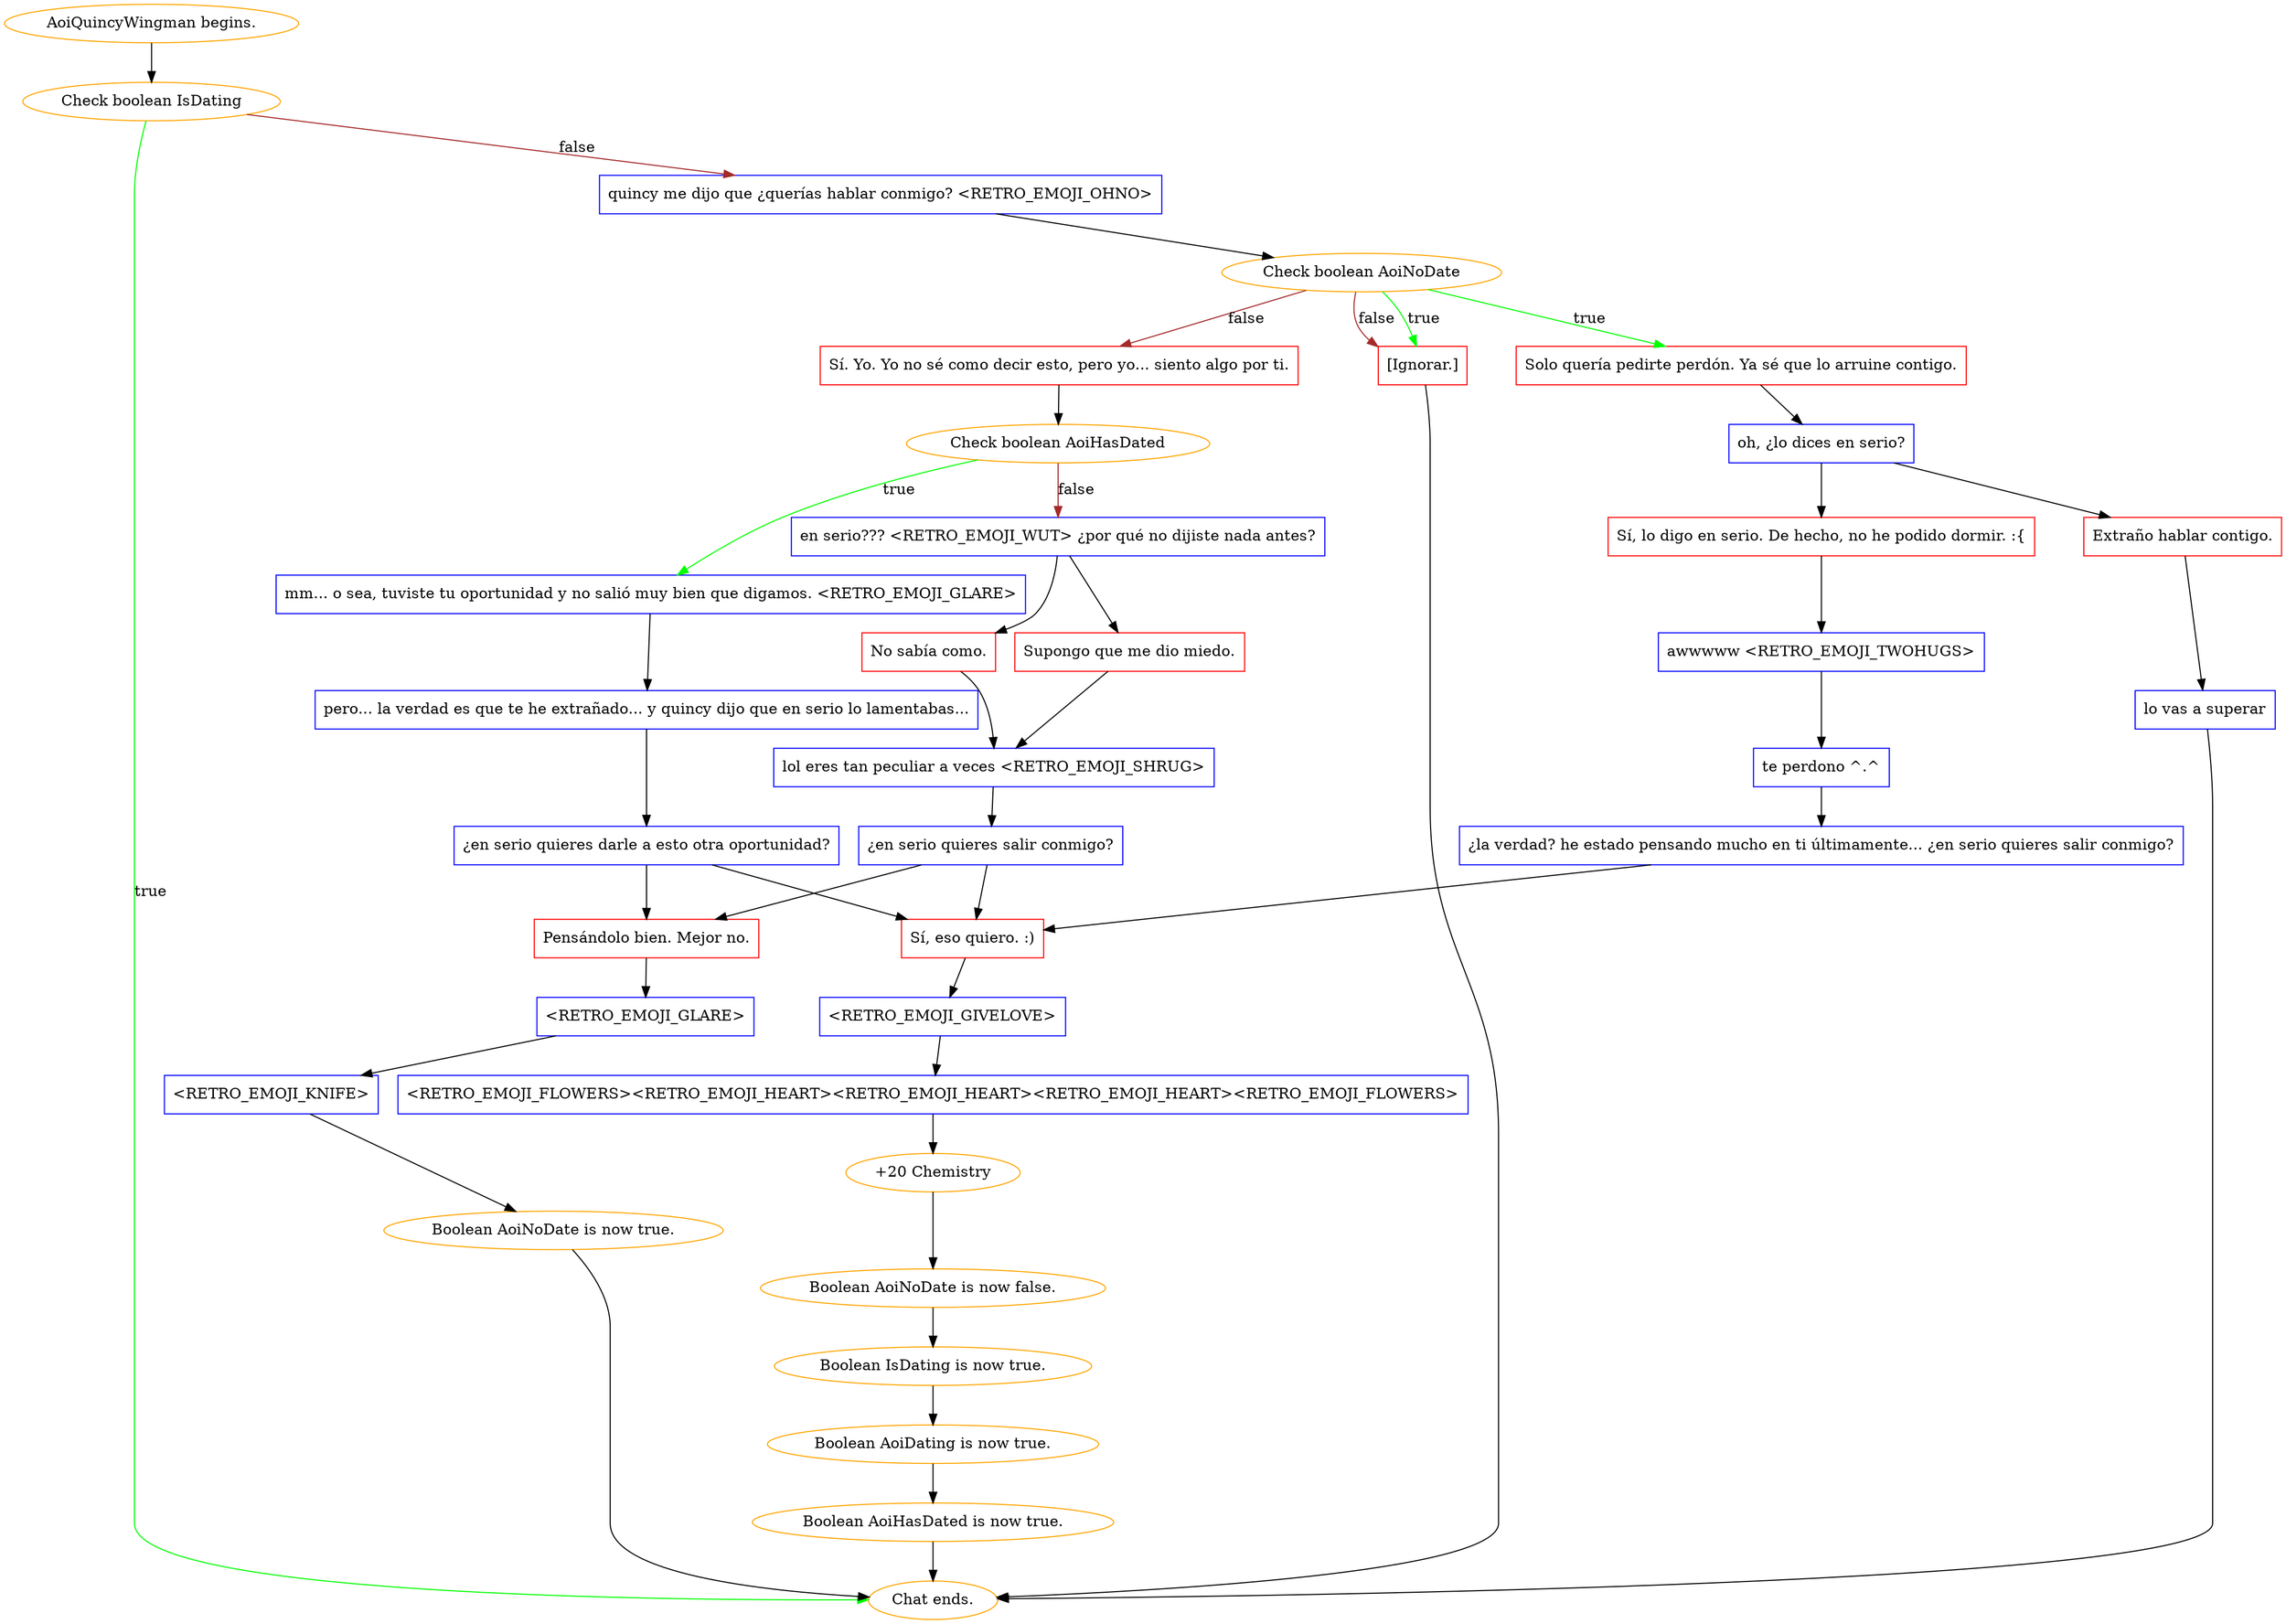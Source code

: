 digraph {
	"AoiQuincyWingman begins." [color=orange];
		"AoiQuincyWingman begins." -> j4275867195;
	j4275867195 [label="Check boolean IsDating",color=orange];
		j4275867195 -> "Chat ends." [label=true,color=green];
		j4275867195 -> j3501706828 [label=false,color=brown];
	"Chat ends." [color=orange];
	j3501706828 [label="quincy me dijo que ¿querías hablar conmigo? <RETRO_EMOJI_OHNO>",shape=box,color=blue];
		j3501706828 -> j1671287374;
	j1671287374 [label="Check boolean AoiNoDate",color=orange];
		j1671287374 -> j4227447901 [label=true,color=green];
		j1671287374 -> j1547484525 [label=true,color=green];
		j1671287374 -> j4071404520 [label=false,color=brown];
		j1671287374 -> j1547484525 [label=false,color=brown];
	j4227447901 [label="Solo quería pedirte perdón. Ya sé que lo arruine contigo.",shape=box,color=red];
		j4227447901 -> j2980993043;
	j1547484525 [label="[Ignorar.]",shape=box,color=red];
		j1547484525 -> "Chat ends.";
	j4071404520 [label="Sí. Yo. Yo no sé como decir esto, pero yo... siento algo por ti.",shape=box,color=red];
		j4071404520 -> j706442450;
	j2980993043 [label="oh, ¿lo dices en serio?",shape=box,color=blue];
		j2980993043 -> j3955355479;
		j2980993043 -> j863044653;
	j706442450 [label="Check boolean AoiHasDated",color=orange];
		j706442450 -> j2362857582 [label=true,color=green];
		j706442450 -> j2523656823 [label=false,color=brown];
	j3955355479 [label="Extraño hablar contigo.",shape=box,color=red];
		j3955355479 -> j1448969842;
	j863044653 [label="Sí, lo digo en serio. De hecho, no he podido dormir. :{",shape=box,color=red];
		j863044653 -> j549202934;
	j2362857582 [label="mm... o sea, tuviste tu oportunidad y no salió muy bien que digamos. <RETRO_EMOJI_GLARE>",shape=box,color=blue];
		j2362857582 -> j1455005559;
	j2523656823 [label="en serio??? <RETRO_EMOJI_WUT> ¿por qué no dijiste nada antes?",shape=box,color=blue];
		j2523656823 -> j3821104974;
		j2523656823 -> j3877775275;
	j1448969842 [label="lo vas a superar",shape=box,color=blue];
		j1448969842 -> "Chat ends.";
	j549202934 [label="awwwww <RETRO_EMOJI_TWOHUGS>",shape=box,color=blue];
		j549202934 -> j3081644078;
	j1455005559 [label="pero... la verdad es que te he extrañado... y quincy dijo que en serio lo lamentabas...",shape=box,color=blue];
		j1455005559 -> j2770352167;
	j3821104974 [label="No sabía como.",shape=box,color=red];
		j3821104974 -> j465153719;
	j3877775275 [label="Supongo que me dio miedo.",shape=box,color=red];
		j3877775275 -> j465153719;
	j3081644078 [label="te perdono ^.^",shape=box,color=blue];
		j3081644078 -> j3931753786;
	j2770352167 [label="¿en serio quieres darle a esto otra oportunidad?",shape=box,color=blue];
		j2770352167 -> j2564168117;
		j2770352167 -> j2795990251;
	j465153719 [label="lol eres tan peculiar a veces <RETRO_EMOJI_SHRUG>",shape=box,color=blue];
		j465153719 -> j1558719298;
	j3931753786 [label="¿la verdad? he estado pensando mucho en ti últimamente... ¿en serio quieres salir conmigo?",shape=box,color=blue];
		j3931753786 -> j2795990251;
	j2564168117 [label="Pensándolo bien. Mejor no.",shape=box,color=red];
		j2564168117 -> j3352843875;
	j2795990251 [label="Sí, eso quiero. :)",shape=box,color=red];
		j2795990251 -> j3886539754;
	j1558719298 [label="¿en serio quieres salir conmigo?",shape=box,color=blue];
		j1558719298 -> j2564168117;
		j1558719298 -> j2795990251;
	j3352843875 [label="<RETRO_EMOJI_GLARE>",shape=box,color=blue];
		j3352843875 -> j2157777942;
	j3886539754 [label="<RETRO_EMOJI_GIVELOVE>",shape=box,color=blue];
		j3886539754 -> j3987177565;
	j2157777942 [label="<RETRO_EMOJI_KNIFE>",shape=box,color=blue];
		j2157777942 -> j4121660697;
	j3987177565 [label="<RETRO_EMOJI_FLOWERS><RETRO_EMOJI_HEART><RETRO_EMOJI_HEART><RETRO_EMOJI_HEART><RETRO_EMOJI_FLOWERS>",shape=box,color=blue];
		j3987177565 -> j4188135732;
	j4121660697 [label="Boolean AoiNoDate is now true.",color=orange];
		j4121660697 -> "Chat ends.";
	j4188135732 [label="+20 Chemistry",color=orange];
		j4188135732 -> j3778535093;
	j3778535093 [label="Boolean AoiNoDate is now false.",color=orange];
		j3778535093 -> j823539306;
	j823539306 [label="Boolean IsDating is now true.",color=orange];
		j823539306 -> j3427397763;
	j3427397763 [label="Boolean AoiDating is now true.",color=orange];
		j3427397763 -> j2702152868;
	j2702152868 [label="Boolean AoiHasDated is now true.",color=orange];
		j2702152868 -> "Chat ends.";
}